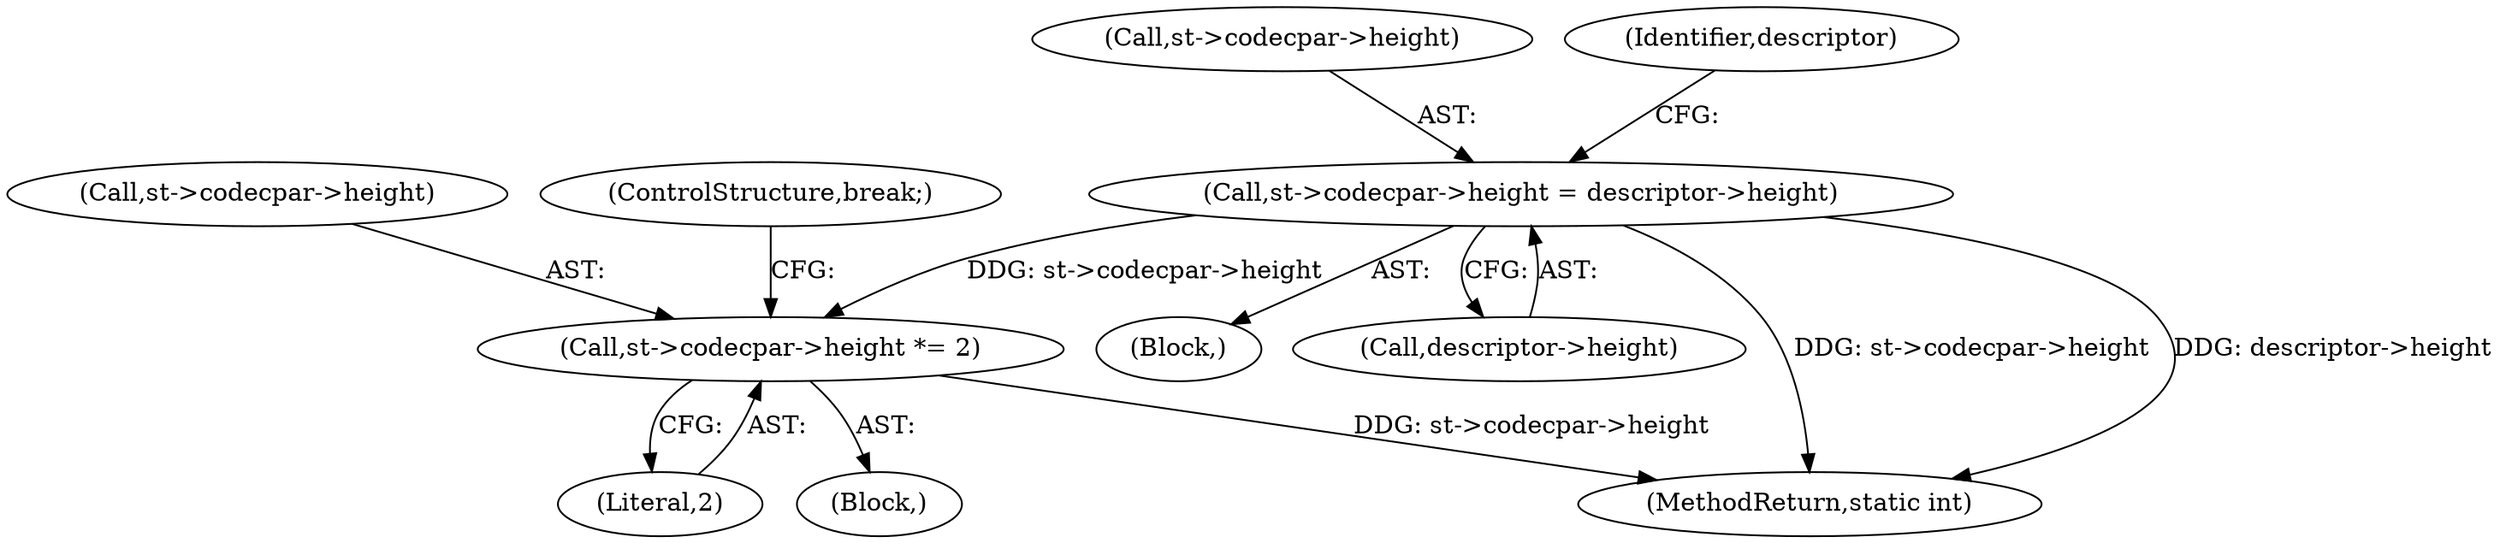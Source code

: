 digraph "0_FFmpeg_bab0716c7f4793ec42e05a5aa7e80d82a0dd4e75@pointer" {
"1001234" [label="(Call,st->codecpar->height = descriptor->height)"];
"1001395" [label="(Call,st->codecpar->height *= 2)"];
"1001196" [label="(Block,)"];
"1001395" [label="(Call,st->codecpar->height *= 2)"];
"1001234" [label="(Call,st->codecpar->height = descriptor->height)"];
"1001401" [label="(Literal,2)"];
"1001396" [label="(Call,st->codecpar->height)"];
"1001402" [label="(ControlStructure,break;)"];
"1001240" [label="(Call,descriptor->height)"];
"1001235" [label="(Call,st->codecpar->height)"];
"1001247" [label="(Block,)"];
"1001245" [label="(Identifier,descriptor)"];
"1001991" [label="(MethodReturn,static int)"];
"1001234" -> "1001196"  [label="AST: "];
"1001234" -> "1001240"  [label="CFG: "];
"1001235" -> "1001234"  [label="AST: "];
"1001240" -> "1001234"  [label="AST: "];
"1001245" -> "1001234"  [label="CFG: "];
"1001234" -> "1001991"  [label="DDG: st->codecpar->height"];
"1001234" -> "1001991"  [label="DDG: descriptor->height"];
"1001234" -> "1001395"  [label="DDG: st->codecpar->height"];
"1001395" -> "1001247"  [label="AST: "];
"1001395" -> "1001401"  [label="CFG: "];
"1001396" -> "1001395"  [label="AST: "];
"1001401" -> "1001395"  [label="AST: "];
"1001402" -> "1001395"  [label="CFG: "];
"1001395" -> "1001991"  [label="DDG: st->codecpar->height"];
}
